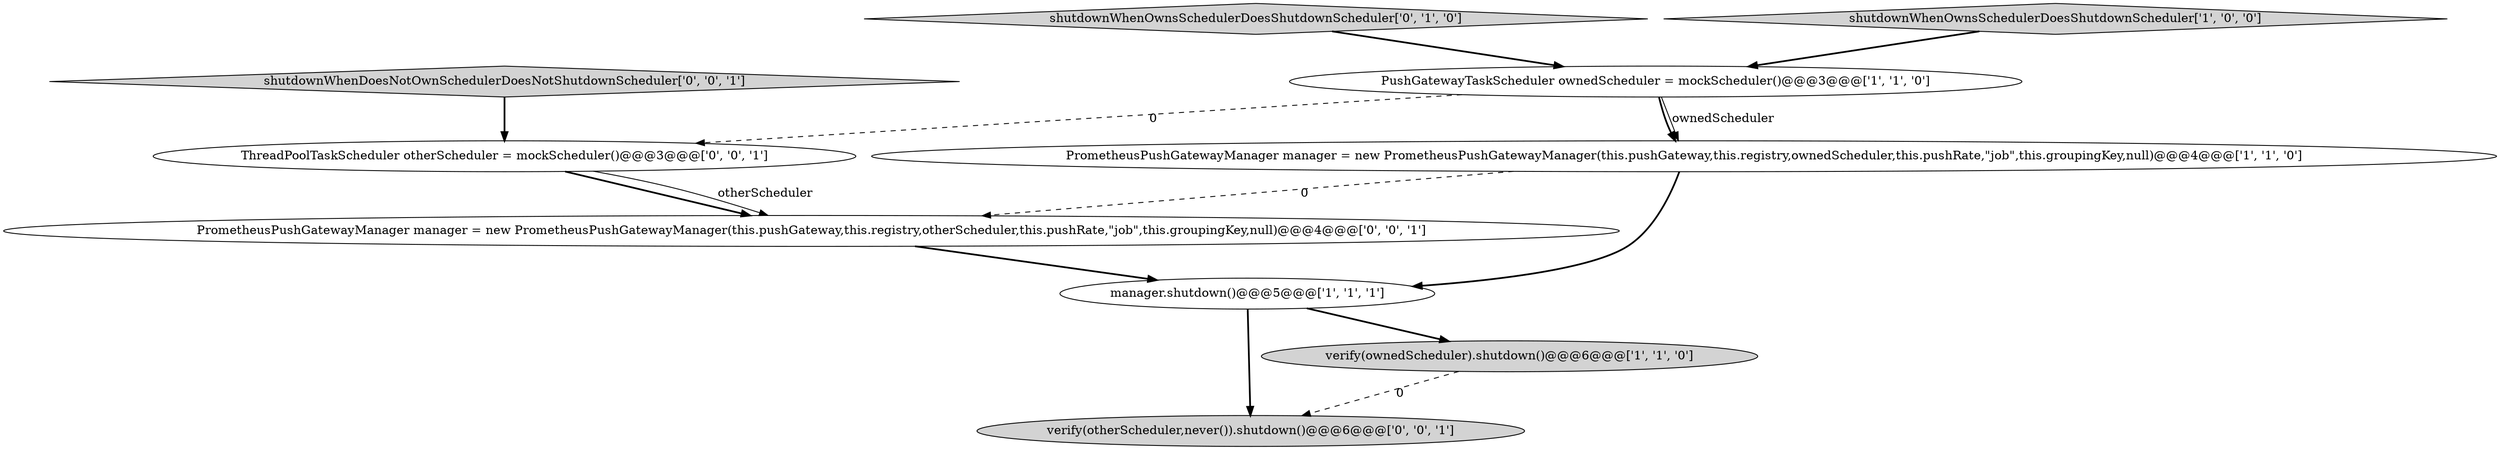 digraph {
1 [style = filled, label = "manager.shutdown()@@@5@@@['1', '1', '1']", fillcolor = white, shape = ellipse image = "AAA0AAABBB1BBB"];
5 [style = filled, label = "shutdownWhenOwnsSchedulerDoesShutdownScheduler['0', '1', '0']", fillcolor = lightgray, shape = diamond image = "AAA0AAABBB2BBB"];
7 [style = filled, label = "verify(otherScheduler,never()).shutdown()@@@6@@@['0', '0', '1']", fillcolor = lightgray, shape = ellipse image = "AAA0AAABBB3BBB"];
8 [style = filled, label = "ThreadPoolTaskScheduler otherScheduler = mockScheduler()@@@3@@@['0', '0', '1']", fillcolor = white, shape = ellipse image = "AAA0AAABBB3BBB"];
6 [style = filled, label = "PrometheusPushGatewayManager manager = new PrometheusPushGatewayManager(this.pushGateway,this.registry,otherScheduler,this.pushRate,\"job\",this.groupingKey,null)@@@4@@@['0', '0', '1']", fillcolor = white, shape = ellipse image = "AAA0AAABBB3BBB"];
9 [style = filled, label = "shutdownWhenDoesNotOwnSchedulerDoesNotShutdownScheduler['0', '0', '1']", fillcolor = lightgray, shape = diamond image = "AAA0AAABBB3BBB"];
4 [style = filled, label = "PushGatewayTaskScheduler ownedScheduler = mockScheduler()@@@3@@@['1', '1', '0']", fillcolor = white, shape = ellipse image = "AAA0AAABBB1BBB"];
2 [style = filled, label = "verify(ownedScheduler).shutdown()@@@6@@@['1', '1', '0']", fillcolor = lightgray, shape = ellipse image = "AAA0AAABBB1BBB"];
3 [style = filled, label = "PrometheusPushGatewayManager manager = new PrometheusPushGatewayManager(this.pushGateway,this.registry,ownedScheduler,this.pushRate,\"job\",this.groupingKey,null)@@@4@@@['1', '1', '0']", fillcolor = white, shape = ellipse image = "AAA0AAABBB1BBB"];
0 [style = filled, label = "shutdownWhenOwnsSchedulerDoesShutdownScheduler['1', '0', '0']", fillcolor = lightgray, shape = diamond image = "AAA0AAABBB1BBB"];
6->1 [style = bold, label=""];
4->3 [style = bold, label=""];
1->2 [style = bold, label=""];
8->6 [style = bold, label=""];
3->6 [style = dashed, label="0"];
8->6 [style = solid, label="otherScheduler"];
3->1 [style = bold, label=""];
4->3 [style = solid, label="ownedScheduler"];
9->8 [style = bold, label=""];
0->4 [style = bold, label=""];
2->7 [style = dashed, label="0"];
1->7 [style = bold, label=""];
5->4 [style = bold, label=""];
4->8 [style = dashed, label="0"];
}
